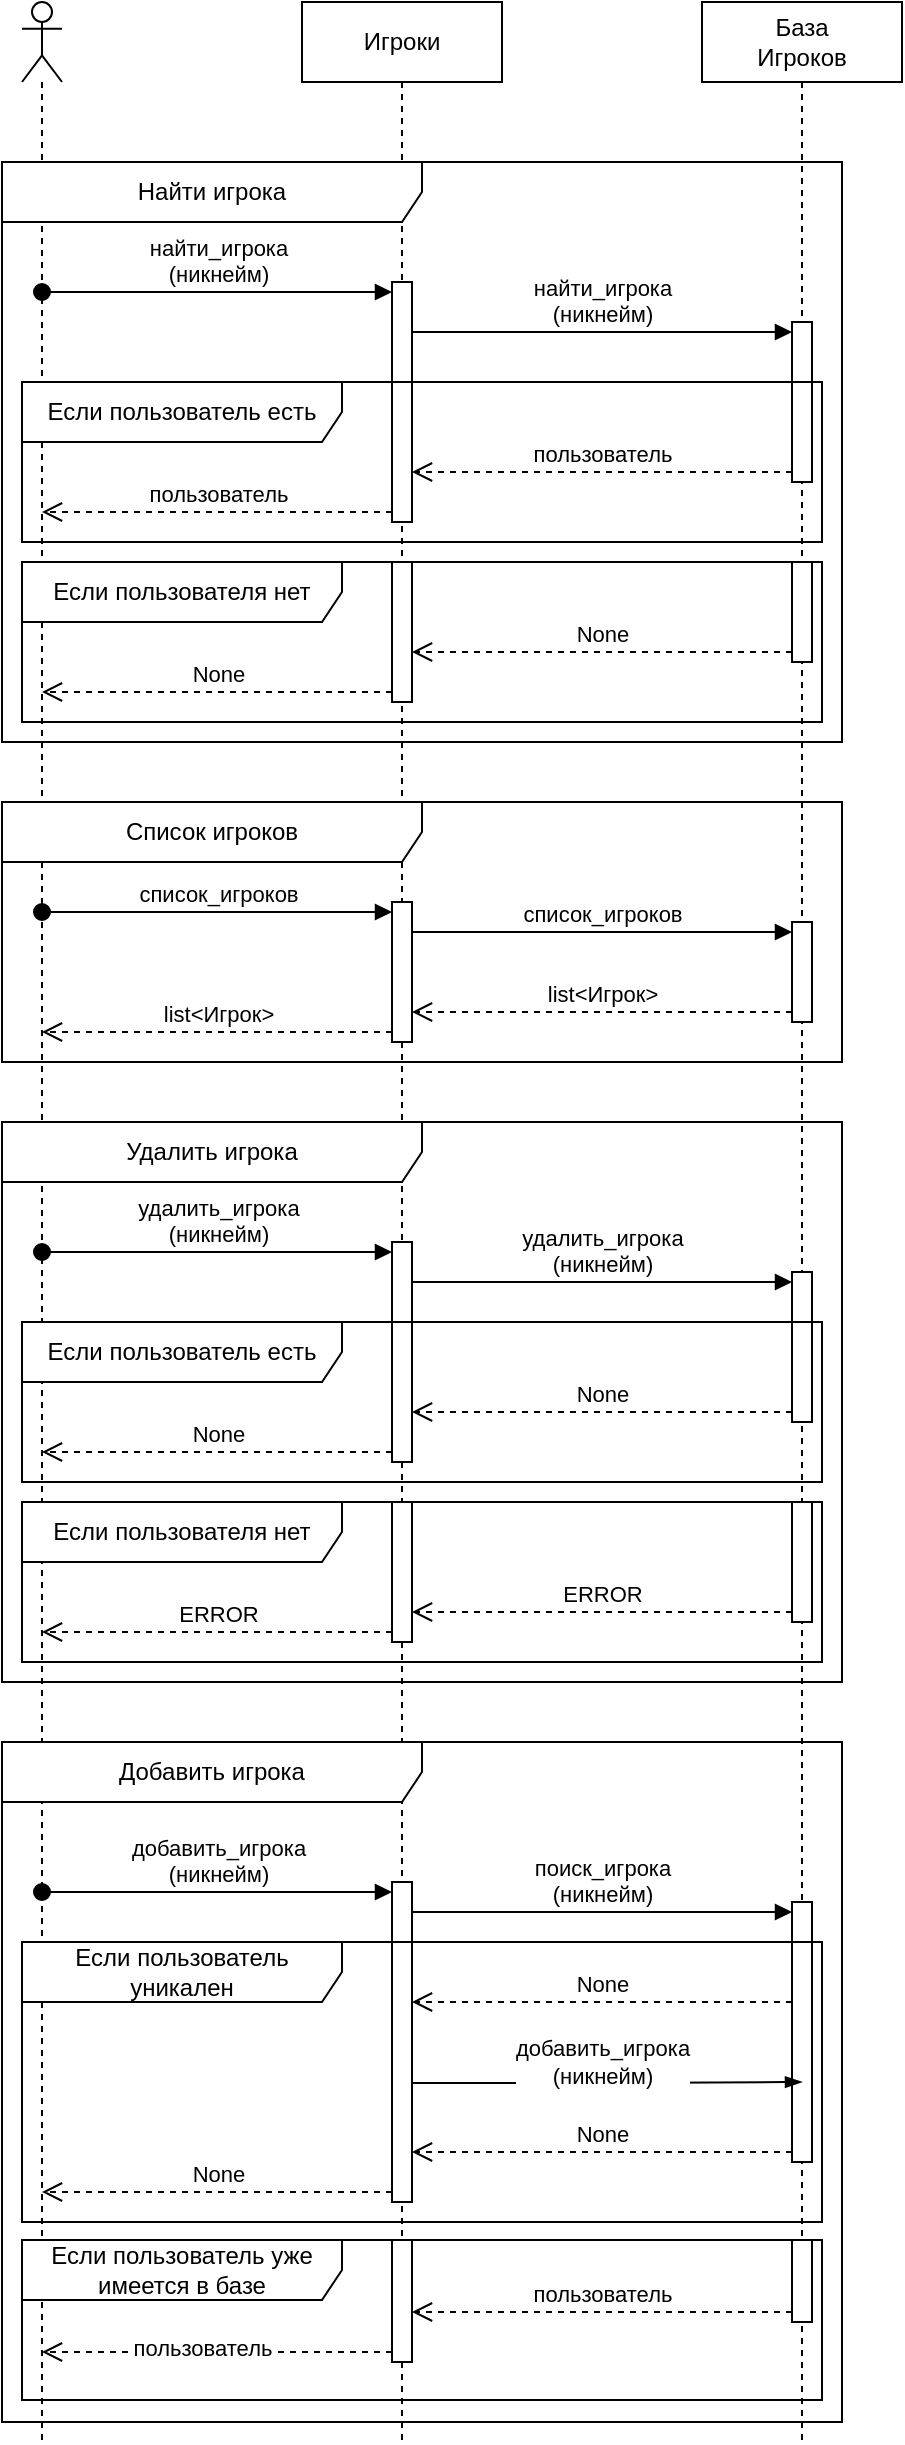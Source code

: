 <mxfile version="27.0.9">
  <diagram name="Страница — 1" id="M503lQbu9yhQQV0HB1_Y">
    <mxGraphModel dx="1426" dy="841" grid="1" gridSize="10" guides="1" tooltips="1" connect="1" arrows="1" fold="1" page="1" pageScale="1" pageWidth="827" pageHeight="1169" math="0" shadow="0">
      <root>
        <mxCell id="0" />
        <mxCell id="1" parent="0" />
        <mxCell id="is2d8ssHcdv7nwQPwAMH-1" value="" style="shape=umlLifeline;perimeter=lifelinePerimeter;whiteSpace=wrap;html=1;container=1;dropTarget=0;collapsible=0;recursiveResize=0;outlineConnect=0;portConstraint=eastwest;newEdgeStyle={&quot;curved&quot;:0,&quot;rounded&quot;:0};participant=umlActor;" parent="1" vertex="1">
          <mxGeometry x="50" y="40" width="20" height="1220" as="geometry" />
        </mxCell>
        <mxCell id="is2d8ssHcdv7nwQPwAMH-2" value="Игроки" style="shape=umlLifeline;perimeter=lifelinePerimeter;whiteSpace=wrap;html=1;container=1;dropTarget=0;collapsible=0;recursiveResize=0;outlineConnect=0;portConstraint=eastwest;newEdgeStyle={&quot;curved&quot;:0,&quot;rounded&quot;:0};" parent="1" vertex="1">
          <mxGeometry x="190" y="40" width="100" height="1220" as="geometry" />
        </mxCell>
        <mxCell id="is2d8ssHcdv7nwQPwAMH-4" value="" style="html=1;points=[[0,0,0,0,5],[0,1,0,0,-5],[1,0,0,0,5],[1,1,0,0,-5]];perimeter=orthogonalPerimeter;outlineConnect=0;targetShapes=umlLifeline;portConstraint=eastwest;newEdgeStyle={&quot;curved&quot;:0,&quot;rounded&quot;:0};" parent="is2d8ssHcdv7nwQPwAMH-2" vertex="1">
          <mxGeometry x="45" y="140" width="10" height="120" as="geometry" />
        </mxCell>
        <mxCell id="is2d8ssHcdv7nwQPwAMH-12" value="" style="html=1;points=[[0,0,0,0,5],[0,1,0,0,-5],[1,0,0,0,5],[1,1,0,0,-5]];perimeter=orthogonalPerimeter;outlineConnect=0;targetShapes=umlLifeline;portConstraint=eastwest;newEdgeStyle={&quot;curved&quot;:0,&quot;rounded&quot;:0};" parent="is2d8ssHcdv7nwQPwAMH-2" vertex="1">
          <mxGeometry x="45" y="280" width="10" height="70" as="geometry" />
        </mxCell>
        <mxCell id="is2d8ssHcdv7nwQPwAMH-17" value="" style="html=1;points=[[0,0,0,0,5],[0,1,0,0,-5],[1,0,0,0,5],[1,1,0,0,-5]];perimeter=orthogonalPerimeter;outlineConnect=0;targetShapes=umlLifeline;portConstraint=eastwest;newEdgeStyle={&quot;curved&quot;:0,&quot;rounded&quot;:0};" parent="is2d8ssHcdv7nwQPwAMH-2" vertex="1">
          <mxGeometry x="45" y="450" width="10" height="70" as="geometry" />
        </mxCell>
        <mxCell id="is2d8ssHcdv7nwQPwAMH-24" value="" style="html=1;points=[[0,0,0,0,5],[0,1,0,0,-5],[1,0,0,0,5],[1,1,0,0,-5]];perimeter=orthogonalPerimeter;outlineConnect=0;targetShapes=umlLifeline;portConstraint=eastwest;newEdgeStyle={&quot;curved&quot;:0,&quot;rounded&quot;:0};" parent="is2d8ssHcdv7nwQPwAMH-2" vertex="1">
          <mxGeometry x="45" y="620" width="10" height="110" as="geometry" />
        </mxCell>
        <mxCell id="is2d8ssHcdv7nwQPwAMH-32" value="" style="html=1;points=[[0,0,0,0,5],[0,1,0,0,-5],[1,0,0,0,5],[1,1,0,0,-5]];perimeter=orthogonalPerimeter;outlineConnect=0;targetShapes=umlLifeline;portConstraint=eastwest;newEdgeStyle={&quot;curved&quot;:0,&quot;rounded&quot;:0};" parent="is2d8ssHcdv7nwQPwAMH-2" vertex="1">
          <mxGeometry x="45" y="750" width="10" height="70" as="geometry" />
        </mxCell>
        <mxCell id="is2d8ssHcdv7nwQPwAMH-37" value="" style="html=1;points=[[0,0,0,0,5],[0,1,0,0,-5],[1,0,0,0,5],[1,1,0,0,-5]];perimeter=orthogonalPerimeter;outlineConnect=0;targetShapes=umlLifeline;portConstraint=eastwest;newEdgeStyle={&quot;curved&quot;:0,&quot;rounded&quot;:0};" parent="is2d8ssHcdv7nwQPwAMH-2" vertex="1">
          <mxGeometry x="45" y="940" width="10" height="160" as="geometry" />
        </mxCell>
        <mxCell id="is2d8ssHcdv7nwQPwAMH-3" value="База&lt;br&gt;Игроков" style="shape=umlLifeline;perimeter=lifelinePerimeter;whiteSpace=wrap;html=1;container=1;dropTarget=0;collapsible=0;recursiveResize=0;outlineConnect=0;portConstraint=eastwest;newEdgeStyle={&quot;curved&quot;:0,&quot;rounded&quot;:0};" parent="1" vertex="1">
          <mxGeometry x="390" y="40" width="100" height="1220" as="geometry" />
        </mxCell>
        <mxCell id="is2d8ssHcdv7nwQPwAMH-6" value="" style="html=1;points=[[0,0,0,0,5],[0,1,0,0,-5],[1,0,0,0,5],[1,1,0,0,-5]];perimeter=orthogonalPerimeter;outlineConnect=0;targetShapes=umlLifeline;portConstraint=eastwest;newEdgeStyle={&quot;curved&quot;:0,&quot;rounded&quot;:0};" parent="is2d8ssHcdv7nwQPwAMH-3" vertex="1">
          <mxGeometry x="45" y="160" width="10" height="80" as="geometry" />
        </mxCell>
        <mxCell id="is2d8ssHcdv7nwQPwAMH-11" value="" style="html=1;points=[[0,0,0,0,5],[0,1,0,0,-5],[1,0,0,0,5],[1,1,0,0,-5]];perimeter=orthogonalPerimeter;outlineConnect=0;targetShapes=umlLifeline;portConstraint=eastwest;newEdgeStyle={&quot;curved&quot;:0,&quot;rounded&quot;:0};" parent="is2d8ssHcdv7nwQPwAMH-3" vertex="1">
          <mxGeometry x="45" y="280" width="10" height="50" as="geometry" />
        </mxCell>
        <mxCell id="is2d8ssHcdv7nwQPwAMH-19" value="" style="html=1;points=[[0,0,0,0,5],[0,1,0,0,-5],[1,0,0,0,5],[1,1,0,0,-5]];perimeter=orthogonalPerimeter;outlineConnect=0;targetShapes=umlLifeline;portConstraint=eastwest;newEdgeStyle={&quot;curved&quot;:0,&quot;rounded&quot;:0};" parent="is2d8ssHcdv7nwQPwAMH-3" vertex="1">
          <mxGeometry x="45" y="460" width="10" height="50" as="geometry" />
        </mxCell>
        <mxCell id="is2d8ssHcdv7nwQPwAMH-26" value="" style="html=1;points=[[0,0,0,0,5],[0,1,0,0,-5],[1,0,0,0,5],[1,1,0,0,-5]];perimeter=orthogonalPerimeter;outlineConnect=0;targetShapes=umlLifeline;portConstraint=eastwest;newEdgeStyle={&quot;curved&quot;:0,&quot;rounded&quot;:0};" parent="is2d8ssHcdv7nwQPwAMH-3" vertex="1">
          <mxGeometry x="45" y="635" width="10" height="75" as="geometry" />
        </mxCell>
        <mxCell id="is2d8ssHcdv7nwQPwAMH-31" value="" style="html=1;points=[[0,0,0,0,5],[0,1,0,0,-5],[1,0,0,0,5],[1,1,0,0,-5]];perimeter=orthogonalPerimeter;outlineConnect=0;targetShapes=umlLifeline;portConstraint=eastwest;newEdgeStyle={&quot;curved&quot;:0,&quot;rounded&quot;:0};" parent="is2d8ssHcdv7nwQPwAMH-3" vertex="1">
          <mxGeometry x="45" y="750" width="10" height="60" as="geometry" />
        </mxCell>
        <mxCell id="is2d8ssHcdv7nwQPwAMH-40" value="" style="html=1;points=[[0,0,0,0,5],[0,1,0,0,-5],[1,0,0,0,5],[1,1,0,0,-5]];perimeter=orthogonalPerimeter;outlineConnect=0;targetShapes=umlLifeline;portConstraint=eastwest;newEdgeStyle={&quot;curved&quot;:0,&quot;rounded&quot;:0};" parent="is2d8ssHcdv7nwQPwAMH-3" vertex="1">
          <mxGeometry x="45" y="950" width="10" height="130" as="geometry" />
        </mxCell>
        <mxCell id="pNoE2tDrTWs4YeJgywXt-4" value="" style="html=1;points=[[0,0,0,0,5],[0,1,0,0,-5],[1,0,0,0,5],[1,1,0,0,-5]];perimeter=orthogonalPerimeter;outlineConnect=0;targetShapes=umlLifeline;portConstraint=eastwest;newEdgeStyle={&quot;curved&quot;:0,&quot;rounded&quot;:0};" vertex="1" parent="is2d8ssHcdv7nwQPwAMH-3">
          <mxGeometry x="45" y="1119" width="10" height="41" as="geometry" />
        </mxCell>
        <mxCell id="is2d8ssHcdv7nwQPwAMH-5" value="найти_игрока&lt;br&gt;(никнейм)" style="html=1;verticalAlign=bottom;startArrow=oval;endArrow=block;startSize=8;curved=0;rounded=0;entryX=0;entryY=0;entryDx=0;entryDy=5;" parent="1" source="is2d8ssHcdv7nwQPwAMH-1" target="is2d8ssHcdv7nwQPwAMH-4" edge="1">
          <mxGeometry relative="1" as="geometry">
            <mxPoint x="165" y="185" as="sourcePoint" />
          </mxGeometry>
        </mxCell>
        <mxCell id="is2d8ssHcdv7nwQPwAMH-7" value="найти_игрока&lt;br&gt;(никнейм)" style="html=1;verticalAlign=bottom;endArrow=block;curved=0;rounded=0;entryX=0;entryY=0;entryDx=0;entryDy=5;entryPerimeter=0;" parent="1" source="is2d8ssHcdv7nwQPwAMH-4" target="is2d8ssHcdv7nwQPwAMH-6" edge="1">
          <mxGeometry width="80" relative="1" as="geometry">
            <mxPoint x="310" y="200" as="sourcePoint" />
            <mxPoint x="390" y="200" as="targetPoint" />
          </mxGeometry>
        </mxCell>
        <mxCell id="is2d8ssHcdv7nwQPwAMH-8" value="пользователь" style="html=1;verticalAlign=bottom;endArrow=open;dashed=1;endSize=8;curved=0;rounded=0;exitX=0;exitY=1;exitDx=0;exitDy=-5;exitPerimeter=0;" parent="1" source="is2d8ssHcdv7nwQPwAMH-6" target="is2d8ssHcdv7nwQPwAMH-4" edge="1">
          <mxGeometry relative="1" as="geometry">
            <mxPoint x="390" y="270" as="sourcePoint" />
            <mxPoint x="310" y="270" as="targetPoint" />
          </mxGeometry>
        </mxCell>
        <mxCell id="is2d8ssHcdv7nwQPwAMH-9" value="пользователь" style="html=1;verticalAlign=bottom;endArrow=open;dashed=1;endSize=8;curved=0;rounded=0;exitX=0;exitY=1;exitDx=0;exitDy=-5;exitPerimeter=0;" parent="1" source="is2d8ssHcdv7nwQPwAMH-4" target="is2d8ssHcdv7nwQPwAMH-1" edge="1">
          <mxGeometry relative="1" as="geometry">
            <mxPoint x="180" y="290" as="sourcePoint" />
            <mxPoint x="100" y="290" as="targetPoint" />
          </mxGeometry>
        </mxCell>
        <mxCell id="is2d8ssHcdv7nwQPwAMH-10" value="Если пользователь есть" style="shape=umlFrame;whiteSpace=wrap;html=1;pointerEvents=0;width=160;height=30;" parent="1" vertex="1">
          <mxGeometry x="50" y="230" width="400" height="80" as="geometry" />
        </mxCell>
        <mxCell id="is2d8ssHcdv7nwQPwAMH-13" value="None" style="html=1;verticalAlign=bottom;endArrow=open;dashed=1;endSize=8;curved=0;rounded=0;exitX=0;exitY=1;exitDx=0;exitDy=-5;exitPerimeter=0;" parent="1" source="is2d8ssHcdv7nwQPwAMH-11" target="is2d8ssHcdv7nwQPwAMH-12" edge="1">
          <mxGeometry relative="1" as="geometry">
            <mxPoint x="390" y="360" as="sourcePoint" />
            <mxPoint x="310" y="360" as="targetPoint" />
          </mxGeometry>
        </mxCell>
        <mxCell id="is2d8ssHcdv7nwQPwAMH-14" value="None" style="html=1;verticalAlign=bottom;endArrow=open;dashed=1;endSize=8;curved=0;rounded=0;exitX=0;exitY=1;exitDx=0;exitDy=-5;exitPerimeter=0;" parent="1" source="is2d8ssHcdv7nwQPwAMH-12" target="is2d8ssHcdv7nwQPwAMH-1" edge="1">
          <mxGeometry relative="1" as="geometry">
            <mxPoint x="190" y="380" as="sourcePoint" />
            <mxPoint x="110" y="380" as="targetPoint" />
          </mxGeometry>
        </mxCell>
        <mxCell id="is2d8ssHcdv7nwQPwAMH-15" value="Если пользователя нет" style="shape=umlFrame;whiteSpace=wrap;html=1;pointerEvents=0;width=160;height=30;" parent="1" vertex="1">
          <mxGeometry x="50" y="320" width="400" height="80" as="geometry" />
        </mxCell>
        <mxCell id="is2d8ssHcdv7nwQPwAMH-16" value="Найти игрока" style="shape=umlFrame;whiteSpace=wrap;html=1;pointerEvents=0;width=210;height=30;" parent="1" vertex="1">
          <mxGeometry x="40" y="120" width="420" height="290" as="geometry" />
        </mxCell>
        <mxCell id="is2d8ssHcdv7nwQPwAMH-18" value="список_игроков" style="html=1;verticalAlign=bottom;startArrow=oval;endArrow=block;startSize=8;curved=0;rounded=0;entryX=0;entryY=0;entryDx=0;entryDy=5;" parent="1" source="is2d8ssHcdv7nwQPwAMH-1" target="is2d8ssHcdv7nwQPwAMH-17" edge="1">
          <mxGeometry relative="1" as="geometry">
            <mxPoint x="165" y="495" as="sourcePoint" />
          </mxGeometry>
        </mxCell>
        <mxCell id="is2d8ssHcdv7nwQPwAMH-20" value="список_игроков" style="html=1;verticalAlign=bottom;endArrow=block;curved=0;rounded=0;entryX=0;entryY=0;entryDx=0;entryDy=5;entryPerimeter=0;" parent="1" source="is2d8ssHcdv7nwQPwAMH-17" target="is2d8ssHcdv7nwQPwAMH-19" edge="1">
          <mxGeometry width="80" relative="1" as="geometry">
            <mxPoint x="320" y="510" as="sourcePoint" />
            <mxPoint x="400" y="510" as="targetPoint" />
          </mxGeometry>
        </mxCell>
        <mxCell id="is2d8ssHcdv7nwQPwAMH-21" value="list&amp;lt;Игрок&amp;gt;" style="html=1;verticalAlign=bottom;endArrow=open;dashed=1;endSize=8;curved=0;rounded=0;exitX=0;exitY=1;exitDx=0;exitDy=-5;exitPerimeter=0;" parent="1" source="is2d8ssHcdv7nwQPwAMH-19" target="is2d8ssHcdv7nwQPwAMH-17" edge="1">
          <mxGeometry relative="1" as="geometry">
            <mxPoint x="400" y="560" as="sourcePoint" />
            <mxPoint x="320" y="560" as="targetPoint" />
          </mxGeometry>
        </mxCell>
        <mxCell id="is2d8ssHcdv7nwQPwAMH-22" value="list&amp;lt;Игрок&amp;gt;" style="html=1;verticalAlign=bottom;endArrow=open;dashed=1;endSize=8;curved=0;rounded=0;exitX=0;exitY=1;exitDx=0;exitDy=-5;exitPerimeter=0;" parent="1" source="is2d8ssHcdv7nwQPwAMH-17" target="is2d8ssHcdv7nwQPwAMH-1" edge="1">
          <mxGeometry relative="1" as="geometry">
            <mxPoint x="200" y="560" as="sourcePoint" />
            <mxPoint x="60" y="560" as="targetPoint" />
          </mxGeometry>
        </mxCell>
        <mxCell id="is2d8ssHcdv7nwQPwAMH-23" value="Список игроков" style="shape=umlFrame;whiteSpace=wrap;html=1;pointerEvents=0;width=210;height=30;" parent="1" vertex="1">
          <mxGeometry x="40" y="440" width="420" height="130" as="geometry" />
        </mxCell>
        <mxCell id="is2d8ssHcdv7nwQPwAMH-25" value="удалить_игрока&lt;br&gt;(никнейм)" style="html=1;verticalAlign=bottom;startArrow=oval;endArrow=block;startSize=8;curved=0;rounded=0;entryX=0;entryY=0;entryDx=0;entryDy=5;" parent="1" source="is2d8ssHcdv7nwQPwAMH-1" target="is2d8ssHcdv7nwQPwAMH-24" edge="1">
          <mxGeometry relative="1" as="geometry">
            <mxPoint x="165" y="665" as="sourcePoint" />
          </mxGeometry>
        </mxCell>
        <mxCell id="is2d8ssHcdv7nwQPwAMH-27" value="удалить_игрока&lt;br&gt;(никнейм)" style="html=1;verticalAlign=bottom;endArrow=block;curved=0;rounded=0;entryX=0;entryY=0;entryDx=0;entryDy=5;" parent="1" source="is2d8ssHcdv7nwQPwAMH-24" target="is2d8ssHcdv7nwQPwAMH-26" edge="1">
          <mxGeometry relative="1" as="geometry">
            <mxPoint x="365" y="665" as="sourcePoint" />
          </mxGeometry>
        </mxCell>
        <mxCell id="is2d8ssHcdv7nwQPwAMH-28" value="None" style="html=1;verticalAlign=bottom;endArrow=open;dashed=1;endSize=8;curved=0;rounded=0;exitX=0;exitY=1;exitDx=0;exitDy=-5;exitPerimeter=0;" parent="1" source="is2d8ssHcdv7nwQPwAMH-26" target="is2d8ssHcdv7nwQPwAMH-24" edge="1">
          <mxGeometry relative="1" as="geometry">
            <mxPoint x="365" y="735" as="targetPoint" />
          </mxGeometry>
        </mxCell>
        <mxCell id="is2d8ssHcdv7nwQPwAMH-29" value="Если пользователь есть" style="shape=umlFrame;whiteSpace=wrap;html=1;pointerEvents=0;width=160;height=30;" parent="1" vertex="1">
          <mxGeometry x="50" y="700" width="400" height="80" as="geometry" />
        </mxCell>
        <mxCell id="is2d8ssHcdv7nwQPwAMH-30" value="None" style="html=1;verticalAlign=bottom;endArrow=open;dashed=1;endSize=8;curved=0;rounded=0;exitX=0;exitY=1;exitDx=0;exitDy=-5;exitPerimeter=0;" parent="1" source="is2d8ssHcdv7nwQPwAMH-24" target="is2d8ssHcdv7nwQPwAMH-1" edge="1">
          <mxGeometry relative="1" as="geometry">
            <mxPoint x="180" y="760" as="sourcePoint" />
            <mxPoint x="100" y="760" as="targetPoint" />
          </mxGeometry>
        </mxCell>
        <mxCell id="is2d8ssHcdv7nwQPwAMH-33" value="ERROR" style="html=1;verticalAlign=bottom;endArrow=open;dashed=1;endSize=8;curved=0;rounded=0;exitX=0;exitY=1;exitDx=0;exitDy=-5;exitPerimeter=0;" parent="1" source="is2d8ssHcdv7nwQPwAMH-31" target="is2d8ssHcdv7nwQPwAMH-32" edge="1">
          <mxGeometry relative="1" as="geometry">
            <mxPoint x="380" y="830" as="sourcePoint" />
            <mxPoint x="300" y="830" as="targetPoint" />
          </mxGeometry>
        </mxCell>
        <mxCell id="is2d8ssHcdv7nwQPwAMH-34" value="ERROR" style="html=1;verticalAlign=bottom;endArrow=open;dashed=1;endSize=8;curved=0;rounded=0;exitX=0;exitY=1;exitDx=0;exitDy=-5;exitPerimeter=0;" parent="1" source="is2d8ssHcdv7nwQPwAMH-32" target="is2d8ssHcdv7nwQPwAMH-1" edge="1">
          <mxGeometry relative="1" as="geometry">
            <mxPoint x="200" y="860" as="sourcePoint" />
            <mxPoint x="120" y="860" as="targetPoint" />
          </mxGeometry>
        </mxCell>
        <mxCell id="is2d8ssHcdv7nwQPwAMH-35" value="Если пользователя нет" style="shape=umlFrame;whiteSpace=wrap;html=1;pointerEvents=0;width=160;height=30;" parent="1" vertex="1">
          <mxGeometry x="50" y="790" width="400" height="80" as="geometry" />
        </mxCell>
        <mxCell id="is2d8ssHcdv7nwQPwAMH-36" value="Удалить игрока" style="shape=umlFrame;whiteSpace=wrap;html=1;pointerEvents=0;width=210;height=30;" parent="1" vertex="1">
          <mxGeometry x="40" y="600" width="420" height="280" as="geometry" />
        </mxCell>
        <mxCell id="is2d8ssHcdv7nwQPwAMH-38" value="добавить_игрока&lt;br&gt;(никнейм)" style="html=1;verticalAlign=bottom;startArrow=oval;endArrow=block;startSize=8;curved=0;rounded=0;entryX=0;entryY=0;entryDx=0;entryDy=5;" parent="1" source="is2d8ssHcdv7nwQPwAMH-1" target="is2d8ssHcdv7nwQPwAMH-37" edge="1">
          <mxGeometry relative="1" as="geometry">
            <mxPoint x="57.25" y="985" as="sourcePoint" />
          </mxGeometry>
        </mxCell>
        <mxCell id="is2d8ssHcdv7nwQPwAMH-39" value="поиск_игрока&lt;br&gt;(никнейм)" style="html=1;verticalAlign=bottom;endArrow=block;curved=0;rounded=0;entryX=0;entryY=0;entryDx=0;entryDy=5;entryPerimeter=0;" parent="1" source="is2d8ssHcdv7nwQPwAMH-37" target="is2d8ssHcdv7nwQPwAMH-40" edge="1">
          <mxGeometry width="80" relative="1" as="geometry">
            <mxPoint x="268.25" y="1000" as="sourcePoint" />
            <mxPoint x="387.75" y="1000" as="targetPoint" />
          </mxGeometry>
        </mxCell>
        <mxCell id="is2d8ssHcdv7nwQPwAMH-41" value="Добавить игрока" style="shape=umlFrame;whiteSpace=wrap;html=1;pointerEvents=0;width=210;height=30;" parent="1" vertex="1">
          <mxGeometry x="40" y="910" width="420" height="340" as="geometry" />
        </mxCell>
        <mxCell id="is2d8ssHcdv7nwQPwAMH-42" value="None" style="html=1;verticalAlign=bottom;endArrow=open;dashed=1;endSize=8;curved=0;rounded=0;" parent="1" edge="1">
          <mxGeometry relative="1" as="geometry">
            <mxPoint x="435" y="1040" as="sourcePoint" />
            <mxPoint x="245" y="1040" as="targetPoint" />
            <mxPoint as="offset" />
          </mxGeometry>
        </mxCell>
        <mxCell id="is2d8ssHcdv7nwQPwAMH-43" value="None" style="html=1;verticalAlign=bottom;endArrow=open;dashed=1;endSize=8;curved=0;rounded=0;exitX=0;exitY=1;exitDx=0;exitDy=-5;exitPerimeter=0;" parent="1" source="is2d8ssHcdv7nwQPwAMH-37" target="is2d8ssHcdv7nwQPwAMH-1" edge="1">
          <mxGeometry relative="1" as="geometry">
            <mxPoint x="187.75" y="1040" as="sourcePoint" />
            <mxPoint x="57.25" y="1045" as="targetPoint" />
          </mxGeometry>
        </mxCell>
        <mxCell id="pNoE2tDrTWs4YeJgywXt-2" value="Если пользователь уникален" style="shape=umlFrame;whiteSpace=wrap;html=1;pointerEvents=0;width=160;height=30;" vertex="1" parent="1">
          <mxGeometry x="50" y="1010" width="400" height="140" as="geometry" />
        </mxCell>
        <mxCell id="pNoE2tDrTWs4YeJgywXt-3" value="" style="html=1;points=[[0,0,0,0,5],[0,1,0,0,-5],[1,0,0,0,5],[1,1,0,0,-5]];perimeter=orthogonalPerimeter;outlineConnect=0;targetShapes=umlLifeline;portConstraint=eastwest;newEdgeStyle={&quot;curved&quot;:0,&quot;rounded&quot;:0};" vertex="1" parent="1">
          <mxGeometry x="235" y="1159" width="10" height="61" as="geometry" />
        </mxCell>
        <mxCell id="pNoE2tDrTWs4YeJgywXt-6" value="" style="html=1;verticalAlign=bottom;endArrow=open;dashed=1;endSize=8;curved=0;rounded=0;exitX=0;exitY=1;exitDx=0;exitDy=-5;exitPerimeter=0;" edge="1" parent="1" source="pNoE2tDrTWs4YeJgywXt-3" target="is2d8ssHcdv7nwQPwAMH-1">
          <mxGeometry relative="1" as="geometry">
            <mxPoint x="190" y="1140" as="sourcePoint" />
            <mxPoint x="110" y="1140" as="targetPoint" />
          </mxGeometry>
        </mxCell>
        <mxCell id="pNoE2tDrTWs4YeJgywXt-14" value="пользователь" style="edgeLabel;html=1;align=center;verticalAlign=middle;resizable=0;points=[];" vertex="1" connectable="0" parent="pNoE2tDrTWs4YeJgywXt-6">
          <mxGeometry x="0.083" y="-2" relative="1" as="geometry">
            <mxPoint as="offset" />
          </mxGeometry>
        </mxCell>
        <mxCell id="pNoE2tDrTWs4YeJgywXt-8" value="" style="edgeStyle=elbowEdgeStyle;fontSize=12;html=1;endArrow=blockThin;endFill=1;rounded=0;exitX=1;exitY=0.61;exitDx=0;exitDy=0;exitPerimeter=0;" edge="1" parent="1">
          <mxGeometry width="160" relative="1" as="geometry">
            <mxPoint x="245" y="1080.5" as="sourcePoint" />
            <mxPoint x="440" y="1080" as="targetPoint" />
          </mxGeometry>
        </mxCell>
        <mxCell id="pNoE2tDrTWs4YeJgywXt-9" value="добавить_игрока&lt;br&gt;(никнейм)" style="edgeLabel;html=1;align=center;verticalAlign=middle;resizable=0;points=[];" vertex="1" connectable="0" parent="pNoE2tDrTWs4YeJgywXt-8">
          <mxGeometry x="0.163" y="2" relative="1" as="geometry">
            <mxPoint x="-18" y="-8" as="offset" />
          </mxGeometry>
        </mxCell>
        <mxCell id="pNoE2tDrTWs4YeJgywXt-10" value="None" style="html=1;verticalAlign=bottom;endArrow=open;dashed=1;endSize=8;curved=0;rounded=0;exitX=0;exitY=1;exitDx=0;exitDy=-5;exitPerimeter=0;" edge="1" parent="1" source="is2d8ssHcdv7nwQPwAMH-40" target="is2d8ssHcdv7nwQPwAMH-37">
          <mxGeometry relative="1" as="geometry">
            <mxPoint x="360" y="1120" as="sourcePoint" />
            <mxPoint x="280" y="1120" as="targetPoint" />
          </mxGeometry>
        </mxCell>
        <mxCell id="pNoE2tDrTWs4YeJgywXt-12" value="пользователь" style="html=1;verticalAlign=bottom;endArrow=open;dashed=1;endSize=8;curved=0;rounded=0;exitX=0;exitY=1;exitDx=0;exitDy=-5;exitPerimeter=0;" edge="1" parent="1" source="pNoE2tDrTWs4YeJgywXt-4" target="pNoE2tDrTWs4YeJgywXt-3">
          <mxGeometry relative="1" as="geometry">
            <mxPoint x="435" y="1200" as="sourcePoint" />
            <mxPoint x="245" y="1200" as="targetPoint" />
          </mxGeometry>
        </mxCell>
        <mxCell id="pNoE2tDrTWs4YeJgywXt-13" value="Если пользователь уже имеется в базе" style="shape=umlFrame;whiteSpace=wrap;html=1;pointerEvents=0;width=160;height=30;" vertex="1" parent="1">
          <mxGeometry x="50" y="1159" width="400" height="80" as="geometry" />
        </mxCell>
      </root>
    </mxGraphModel>
  </diagram>
</mxfile>
